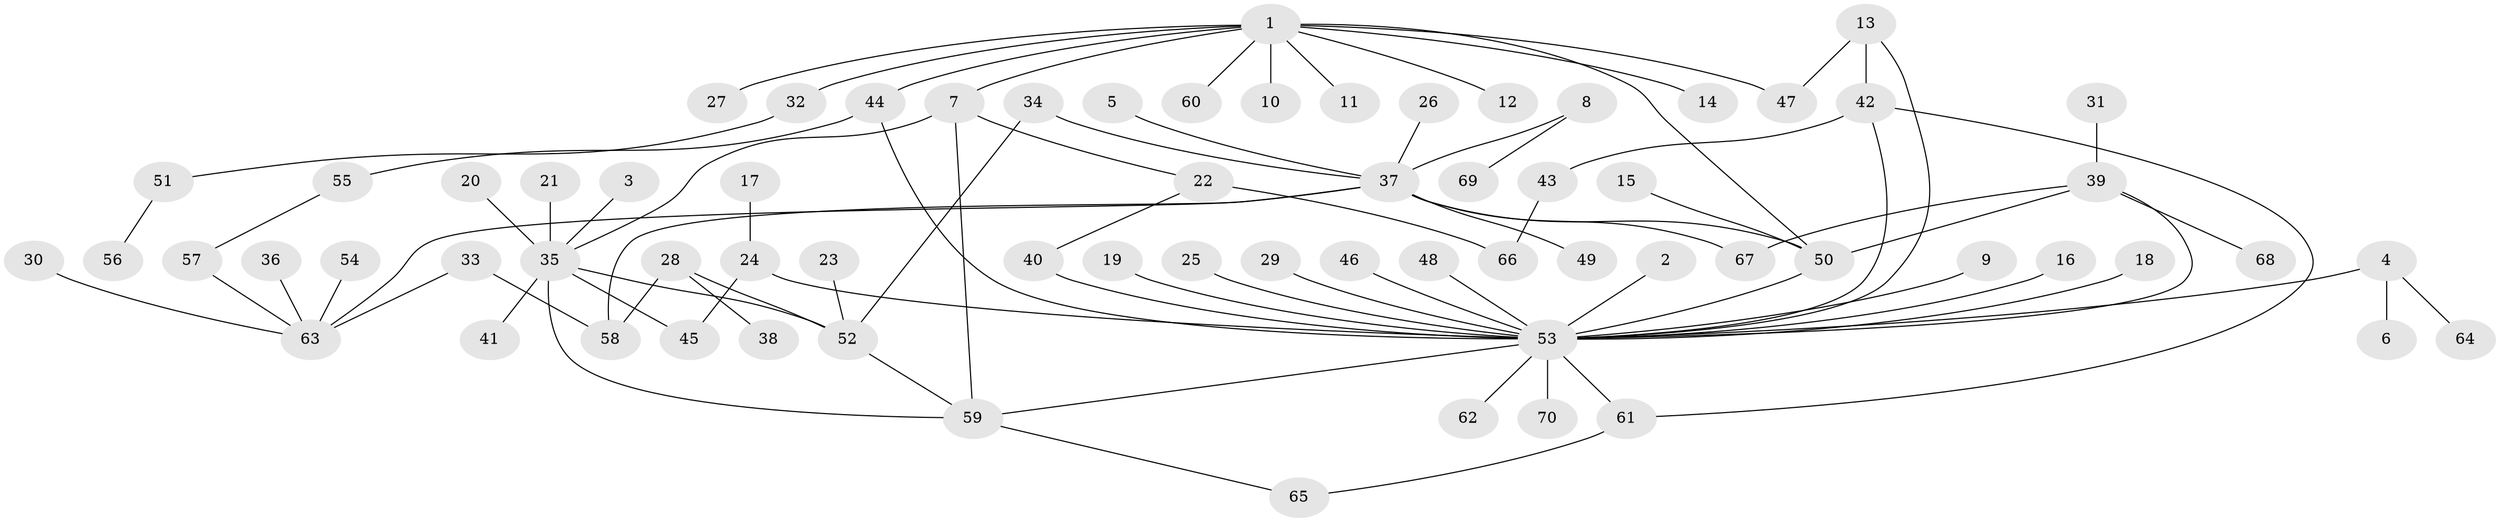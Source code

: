 // original degree distribution, {12: 0.010101010101010102, 4: 0.06060606060606061, 6: 0.030303030303030304, 1: 0.5555555555555556, 23: 0.010101010101010102, 9: 0.010101010101010102, 2: 0.18181818181818182, 5: 0.020202020202020204, 10: 0.010101010101010102, 3: 0.10101010101010101, 7: 0.010101010101010102}
// Generated by graph-tools (version 1.1) at 2025/36/03/04/25 23:36:38]
// undirected, 70 vertices, 86 edges
graph export_dot {
  node [color=gray90,style=filled];
  1;
  2;
  3;
  4;
  5;
  6;
  7;
  8;
  9;
  10;
  11;
  12;
  13;
  14;
  15;
  16;
  17;
  18;
  19;
  20;
  21;
  22;
  23;
  24;
  25;
  26;
  27;
  28;
  29;
  30;
  31;
  32;
  33;
  34;
  35;
  36;
  37;
  38;
  39;
  40;
  41;
  42;
  43;
  44;
  45;
  46;
  47;
  48;
  49;
  50;
  51;
  52;
  53;
  54;
  55;
  56;
  57;
  58;
  59;
  60;
  61;
  62;
  63;
  64;
  65;
  66;
  67;
  68;
  69;
  70;
  1 -- 7 [weight=1.0];
  1 -- 10 [weight=1.0];
  1 -- 11 [weight=1.0];
  1 -- 12 [weight=1.0];
  1 -- 14 [weight=1.0];
  1 -- 27 [weight=1.0];
  1 -- 32 [weight=1.0];
  1 -- 44 [weight=1.0];
  1 -- 47 [weight=1.0];
  1 -- 50 [weight=1.0];
  1 -- 60 [weight=1.0];
  2 -- 53 [weight=1.0];
  3 -- 35 [weight=1.0];
  4 -- 6 [weight=1.0];
  4 -- 53 [weight=1.0];
  4 -- 64 [weight=1.0];
  5 -- 37 [weight=1.0];
  7 -- 22 [weight=1.0];
  7 -- 35 [weight=1.0];
  7 -- 59 [weight=1.0];
  8 -- 37 [weight=1.0];
  8 -- 69 [weight=1.0];
  9 -- 53 [weight=1.0];
  13 -- 42 [weight=1.0];
  13 -- 47 [weight=1.0];
  13 -- 53 [weight=1.0];
  15 -- 50 [weight=1.0];
  16 -- 53 [weight=1.0];
  17 -- 24 [weight=1.0];
  18 -- 53 [weight=1.0];
  19 -- 53 [weight=1.0];
  20 -- 35 [weight=1.0];
  21 -- 35 [weight=1.0];
  22 -- 40 [weight=1.0];
  22 -- 66 [weight=2.0];
  23 -- 52 [weight=1.0];
  24 -- 45 [weight=1.0];
  24 -- 53 [weight=1.0];
  25 -- 53 [weight=1.0];
  26 -- 37 [weight=1.0];
  28 -- 38 [weight=1.0];
  28 -- 52 [weight=1.0];
  28 -- 58 [weight=1.0];
  29 -- 53 [weight=1.0];
  30 -- 63 [weight=1.0];
  31 -- 39 [weight=1.0];
  32 -- 51 [weight=1.0];
  33 -- 58 [weight=1.0];
  33 -- 63 [weight=1.0];
  34 -- 37 [weight=1.0];
  34 -- 52 [weight=1.0];
  35 -- 41 [weight=1.0];
  35 -- 45 [weight=1.0];
  35 -- 52 [weight=1.0];
  35 -- 59 [weight=1.0];
  36 -- 63 [weight=1.0];
  37 -- 49 [weight=1.0];
  37 -- 50 [weight=1.0];
  37 -- 58 [weight=1.0];
  37 -- 63 [weight=1.0];
  37 -- 67 [weight=1.0];
  39 -- 50 [weight=1.0];
  39 -- 53 [weight=1.0];
  39 -- 67 [weight=1.0];
  39 -- 68 [weight=1.0];
  40 -- 53 [weight=1.0];
  42 -- 43 [weight=1.0];
  42 -- 53 [weight=1.0];
  42 -- 61 [weight=1.0];
  43 -- 66 [weight=1.0];
  44 -- 53 [weight=1.0];
  44 -- 55 [weight=1.0];
  46 -- 53 [weight=1.0];
  48 -- 53 [weight=1.0];
  50 -- 53 [weight=1.0];
  51 -- 56 [weight=1.0];
  52 -- 59 [weight=1.0];
  53 -- 59 [weight=1.0];
  53 -- 61 [weight=1.0];
  53 -- 62 [weight=1.0];
  53 -- 70 [weight=1.0];
  54 -- 63 [weight=1.0];
  55 -- 57 [weight=1.0];
  57 -- 63 [weight=1.0];
  59 -- 65 [weight=1.0];
  61 -- 65 [weight=1.0];
}
